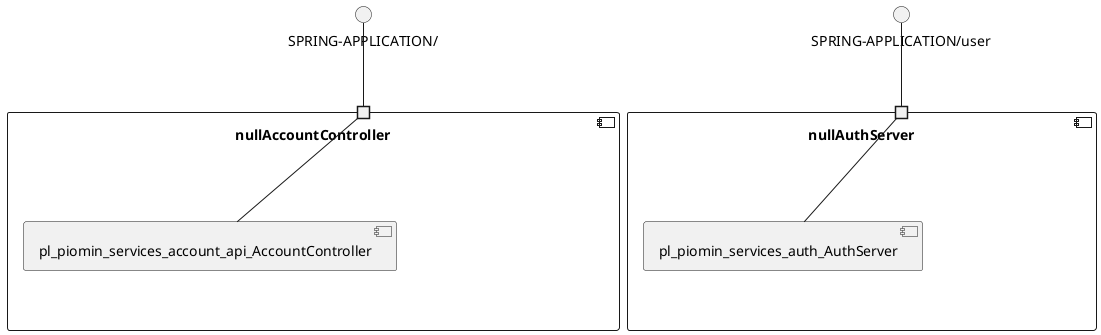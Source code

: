 @startuml
skinparam fixCircleLabelOverlapping true
component nullAccountController\n\n\n\n\n\nnull {
[pl_piomin_services_account_api_AccountController]
portin " " as AccountController_requires_SPRING_APPLICATION_
"AccountController_requires_SPRING_APPLICATION_"--[pl_piomin_services_account_api_AccountController]
}
interface "SPRING-APPLICATION/" as interface.SPRING_APPLICATION_
interface.SPRING_APPLICATION_--"AccountController_requires_SPRING_APPLICATION_"
component nullAuthServer\n\n\n\n\n\nnull {
[pl_piomin_services_auth_AuthServer]
portin " " as AuthServer_requires_SPRING_APPLICATION_user
"AuthServer_requires_SPRING_APPLICATION_user"--[pl_piomin_services_auth_AuthServer]
}
interface "SPRING-APPLICATION/user" as interface.SPRING_APPLICATION_user
interface.SPRING_APPLICATION_user--"AuthServer_requires_SPRING_APPLICATION_user"

@enduml
